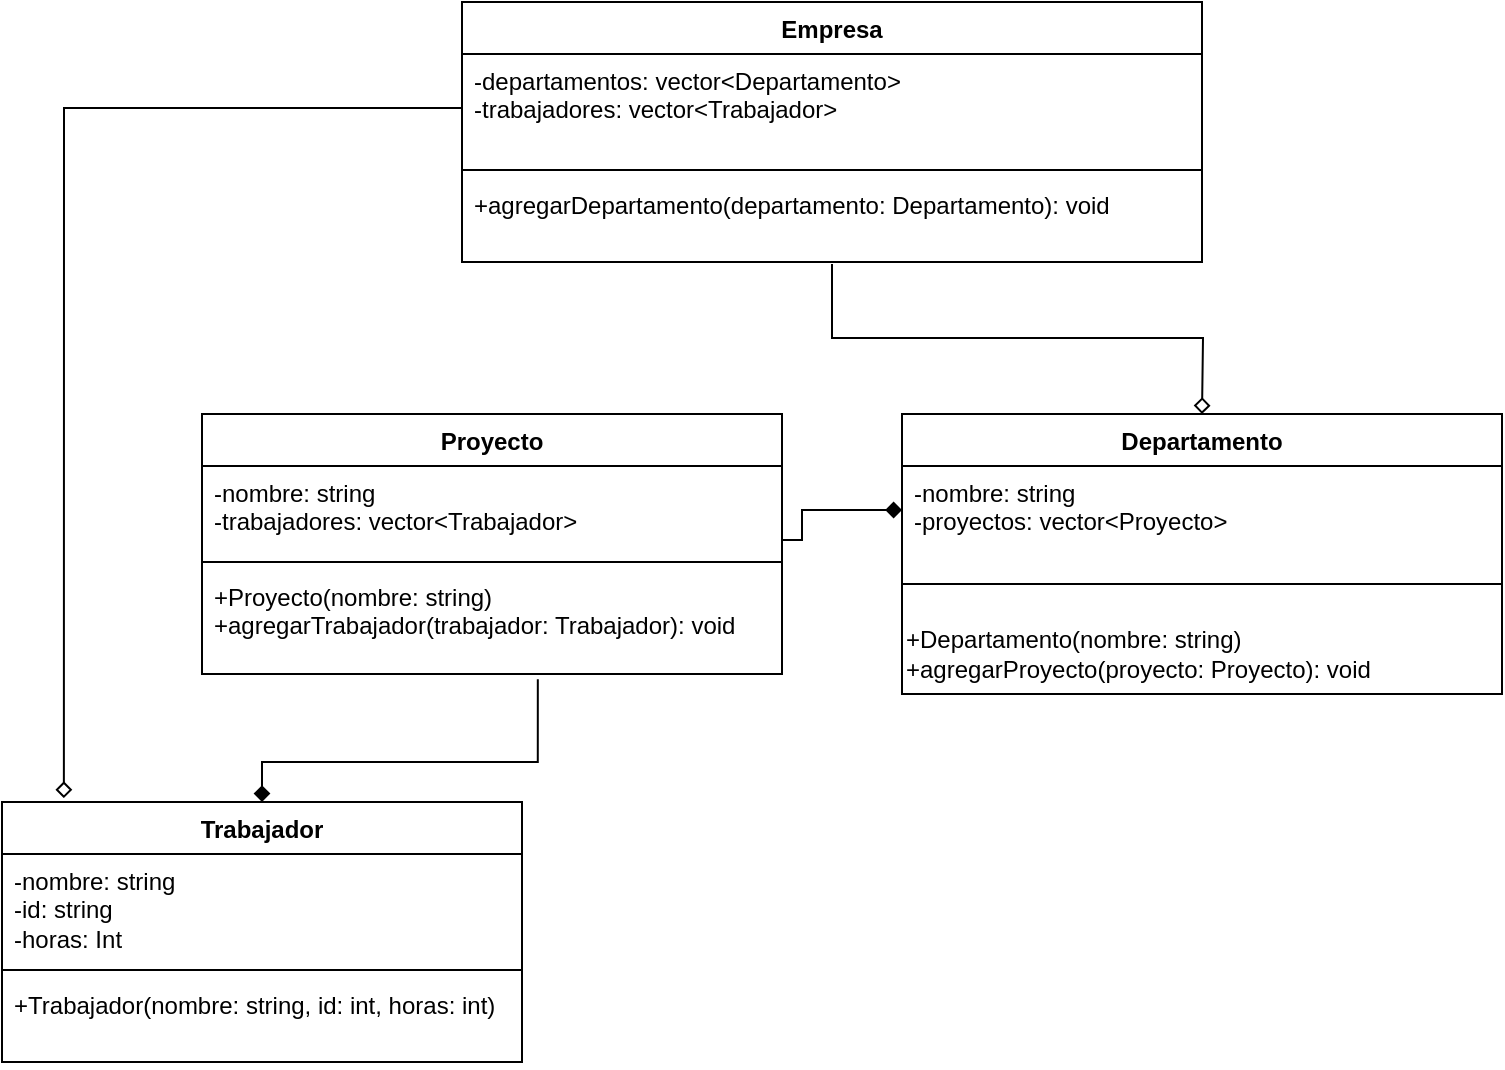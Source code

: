 <mxfile version="22.1.3" type="github">
  <diagram name="Página-1" id="XvALa5Gz_n9wog4R_w9N">
    <mxGraphModel dx="954" dy="647" grid="1" gridSize="10" guides="1" tooltips="1" connect="1" arrows="1" fold="1" page="1" pageScale="1" pageWidth="850" pageHeight="1100" math="0" shadow="0">
      <root>
        <mxCell id="0" />
        <mxCell id="1" parent="0" />
        <mxCell id="KPzzWik7wnVX-bGjjUEz-5" value="Empresa" style="swimlane;fontStyle=1;align=center;verticalAlign=top;childLayout=stackLayout;horizontal=1;startSize=26;horizontalStack=0;resizeParent=1;resizeParentMax=0;resizeLast=0;collapsible=1;marginBottom=0;whiteSpace=wrap;html=1;" parent="1" vertex="1">
          <mxGeometry x="360" y="120" width="370" height="130" as="geometry" />
        </mxCell>
        <mxCell id="KPzzWik7wnVX-bGjjUEz-6" value="-departamentos: vector&amp;lt;Departamento&amp;gt;&lt;br&gt;    -trabajadores: vector&amp;lt;Trabajador&amp;gt;" style="text;strokeColor=none;fillColor=none;align=left;verticalAlign=top;spacingLeft=4;spacingRight=4;overflow=hidden;rotatable=0;points=[[0,0.5],[1,0.5]];portConstraint=eastwest;whiteSpace=wrap;html=1;" parent="KPzzWik7wnVX-bGjjUEz-5" vertex="1">
          <mxGeometry y="26" width="370" height="54" as="geometry" />
        </mxCell>
        <mxCell id="KPzzWik7wnVX-bGjjUEz-7" value="" style="line;strokeWidth=1;fillColor=none;align=left;verticalAlign=middle;spacingTop=-1;spacingLeft=3;spacingRight=3;rotatable=0;labelPosition=right;points=[];portConstraint=eastwest;strokeColor=inherit;" parent="KPzzWik7wnVX-bGjjUEz-5" vertex="1">
          <mxGeometry y="80" width="370" height="8" as="geometry" />
        </mxCell>
        <mxCell id="KPzzWik7wnVX-bGjjUEz-8" value="+agregarDepartamento(departamento: Departamento): void" style="text;strokeColor=none;fillColor=none;align=left;verticalAlign=top;spacingLeft=4;spacingRight=4;overflow=hidden;rotatable=0;points=[[0,0.5],[1,0.5]];portConstraint=eastwest;whiteSpace=wrap;html=1;" parent="KPzzWik7wnVX-bGjjUEz-5" vertex="1">
          <mxGeometry y="88" width="370" height="42" as="geometry" />
        </mxCell>
        <mxCell id="KPzzWik7wnVX-bGjjUEz-9" value="Departamento" style="swimlane;fontStyle=1;align=center;verticalAlign=top;childLayout=stackLayout;horizontal=1;startSize=26;horizontalStack=0;resizeParent=1;resizeParentMax=0;resizeLast=0;collapsible=1;marginBottom=0;whiteSpace=wrap;html=1;" parent="1" vertex="1">
          <mxGeometry x="580" y="326" width="300" height="140" as="geometry" />
        </mxCell>
        <mxCell id="KPzzWik7wnVX-bGjjUEz-10" value="-nombre: string&lt;br&gt;    -proyectos: vector&amp;lt;Proyecto&amp;gt;&lt;br&gt;" style="text;strokeColor=none;fillColor=none;align=left;verticalAlign=top;spacingLeft=4;spacingRight=4;overflow=hidden;rotatable=0;points=[[0,0.5],[1,0.5]];portConstraint=eastwest;whiteSpace=wrap;html=1;" parent="KPzzWik7wnVX-bGjjUEz-9" vertex="1">
          <mxGeometry y="26" width="300" height="44" as="geometry" />
        </mxCell>
        <mxCell id="KPzzWik7wnVX-bGjjUEz-11" value="" style="line;strokeWidth=1;fillColor=none;align=left;verticalAlign=middle;spacingTop=-1;spacingLeft=3;spacingRight=3;rotatable=0;labelPosition=right;points=[];portConstraint=eastwest;strokeColor=inherit;" parent="KPzzWik7wnVX-bGjjUEz-9" vertex="1">
          <mxGeometry y="70" width="300" height="30" as="geometry" />
        </mxCell>
        <mxCell id="rA2MAlb1nhseHWj6w3qU-9" style="edgeStyle=none;rounded=0;orthogonalLoop=1;jettySize=auto;html=1;entryX=0;entryY=0.55;entryDx=0;entryDy=0;entryPerimeter=0;" edge="1" parent="KPzzWik7wnVX-bGjjUEz-9" source="rA2MAlb1nhseHWj6w3qU-7" target="rA2MAlb1nhseHWj6w3qU-7">
          <mxGeometry relative="1" as="geometry" />
        </mxCell>
        <mxCell id="rA2MAlb1nhseHWj6w3qU-7" value="&lt;div style=&quot;&quot;&gt;+Departamento(nombre: string)&lt;/div&gt;+agregarProyecto(proyecto: Proyecto): void" style="text;html=1;align=left;verticalAlign=middle;resizable=0;points=[];autosize=1;strokeColor=none;fillColor=none;" vertex="1" parent="KPzzWik7wnVX-bGjjUEz-9">
          <mxGeometry y="100" width="300" height="40" as="geometry" />
        </mxCell>
        <mxCell id="KPzzWik7wnVX-bGjjUEz-13" value="Proyecto" style="swimlane;fontStyle=1;align=center;verticalAlign=top;childLayout=stackLayout;horizontal=1;startSize=26;horizontalStack=0;resizeParent=1;resizeParentMax=0;resizeLast=0;collapsible=1;marginBottom=0;whiteSpace=wrap;html=1;" parent="1" vertex="1">
          <mxGeometry x="230" y="326" width="290" height="130" as="geometry" />
        </mxCell>
        <mxCell id="KPzzWik7wnVX-bGjjUEz-14" value="-nombre: string&lt;br&gt;    -trabajadores: vector&amp;lt;Trabajador&amp;gt;&lt;br&gt;" style="text;strokeColor=none;fillColor=none;align=left;verticalAlign=top;spacingLeft=4;spacingRight=4;overflow=hidden;rotatable=0;points=[[0,0.5],[1,0.5]];portConstraint=eastwest;whiteSpace=wrap;html=1;" parent="KPzzWik7wnVX-bGjjUEz-13" vertex="1">
          <mxGeometry y="26" width="290" height="44" as="geometry" />
        </mxCell>
        <mxCell id="KPzzWik7wnVX-bGjjUEz-15" value="" style="line;strokeWidth=1;fillColor=none;align=left;verticalAlign=middle;spacingTop=-1;spacingLeft=3;spacingRight=3;rotatable=0;labelPosition=right;points=[];portConstraint=eastwest;strokeColor=inherit;" parent="KPzzWik7wnVX-bGjjUEz-13" vertex="1">
          <mxGeometry y="70" width="290" height="8" as="geometry" />
        </mxCell>
        <mxCell id="KPzzWik7wnVX-bGjjUEz-16" value="+Proyecto(nombre: string)&lt;br/&gt;    +agregarTrabajador(trabajador: Trabajador): void" style="text;strokeColor=none;fillColor=none;align=left;verticalAlign=top;spacingLeft=4;spacingRight=4;overflow=hidden;rotatable=0;points=[[0,0.5],[1,0.5]];portConstraint=eastwest;whiteSpace=wrap;html=1;" parent="KPzzWik7wnVX-bGjjUEz-13" vertex="1">
          <mxGeometry y="78" width="290" height="52" as="geometry" />
        </mxCell>
        <mxCell id="KPzzWik7wnVX-bGjjUEz-37" style="edgeStyle=orthogonalEdgeStyle;rounded=0;orthogonalLoop=1;jettySize=auto;html=1;exitX=0.5;exitY=0;exitDx=0;exitDy=0;endArrow=none;endFill=0;entryX=0.579;entryY=1.05;entryDx=0;entryDy=0;entryPerimeter=0;startArrow=diamond;startFill=1;" parent="1" source="KPzzWik7wnVX-bGjjUEz-19" target="KPzzWik7wnVX-bGjjUEz-16" edge="1">
          <mxGeometry relative="1" as="geometry">
            <mxPoint x="320" y="460" as="targetPoint" />
            <Array as="points">
              <mxPoint x="260" y="500" />
              <mxPoint x="398" y="500" />
            </Array>
          </mxGeometry>
        </mxCell>
        <mxCell id="KPzzWik7wnVX-bGjjUEz-19" value="Trabajador" style="swimlane;fontStyle=1;align=center;verticalAlign=top;childLayout=stackLayout;horizontal=1;startSize=26;horizontalStack=0;resizeParent=1;resizeParentMax=0;resizeLast=0;collapsible=1;marginBottom=0;whiteSpace=wrap;html=1;" parent="1" vertex="1">
          <mxGeometry x="130" y="520" width="260" height="130" as="geometry" />
        </mxCell>
        <mxCell id="KPzzWik7wnVX-bGjjUEz-20" value="-nombre: string&amp;nbsp;&lt;br&gt;-id: string&lt;br&gt;-horas: Int" style="text;strokeColor=none;fillColor=none;align=left;verticalAlign=top;spacingLeft=4;spacingRight=4;overflow=hidden;rotatable=0;points=[[0,0.5],[1,0.5]];portConstraint=eastwest;whiteSpace=wrap;html=1;" parent="KPzzWik7wnVX-bGjjUEz-19" vertex="1">
          <mxGeometry y="26" width="260" height="54" as="geometry" />
        </mxCell>
        <mxCell id="KPzzWik7wnVX-bGjjUEz-21" value="" style="line;strokeWidth=1;fillColor=none;align=left;verticalAlign=middle;spacingTop=-1;spacingLeft=3;spacingRight=3;rotatable=0;labelPosition=right;points=[];portConstraint=eastwest;strokeColor=inherit;" parent="KPzzWik7wnVX-bGjjUEz-19" vertex="1">
          <mxGeometry y="80" width="260" height="8" as="geometry" />
        </mxCell>
        <mxCell id="KPzzWik7wnVX-bGjjUEz-22" value="+Trabajador(nombre: string, id: int, horas: int)" style="text;strokeColor=none;fillColor=none;align=left;verticalAlign=top;spacingLeft=4;spacingRight=4;overflow=hidden;rotatable=0;points=[[0,0.5],[1,0.5]];portConstraint=eastwest;whiteSpace=wrap;html=1;" parent="KPzzWik7wnVX-bGjjUEz-19" vertex="1">
          <mxGeometry y="88" width="260" height="42" as="geometry" />
        </mxCell>
        <mxCell id="KPzzWik7wnVX-bGjjUEz-38" style="edgeStyle=orthogonalEdgeStyle;rounded=0;orthogonalLoop=1;jettySize=auto;html=1;exitX=1;exitY=0.5;exitDx=0;exitDy=0;entryX=0;entryY=0.5;entryDx=0;entryDy=0;endArrow=diamond;endFill=1;" parent="1" source="KPzzWik7wnVX-bGjjUEz-14" target="KPzzWik7wnVX-bGjjUEz-10" edge="1">
          <mxGeometry relative="1" as="geometry">
            <Array as="points">
              <mxPoint x="530" y="389" />
              <mxPoint x="530" y="374" />
            </Array>
          </mxGeometry>
        </mxCell>
        <mxCell id="KPzzWik7wnVX-bGjjUEz-41" style="edgeStyle=orthogonalEdgeStyle;rounded=0;orthogonalLoop=1;jettySize=auto;html=1;entryX=0.5;entryY=1.024;entryDx=0;entryDy=0;endArrow=none;endFill=0;startArrow=diamond;startFill=0;entryPerimeter=0;" parent="1" target="KPzzWik7wnVX-bGjjUEz-8" edge="1">
          <mxGeometry relative="1" as="geometry">
            <mxPoint x="730" y="326" as="sourcePoint" />
          </mxGeometry>
        </mxCell>
        <mxCell id="rA2MAlb1nhseHWj6w3qU-5" style="edgeStyle=none;rounded=0;orthogonalLoop=1;jettySize=auto;html=1;exitX=0;exitY=0.5;exitDx=0;exitDy=0;entryX=0.119;entryY=-0.015;entryDx=0;entryDy=0;endArrow=diamond;endFill=0;entryPerimeter=0;" edge="1" parent="1" source="KPzzWik7wnVX-bGjjUEz-6" target="KPzzWik7wnVX-bGjjUEz-19">
          <mxGeometry relative="1" as="geometry">
            <mxPoint x="280" y="80" as="sourcePoint" />
            <mxPoint x="50" y="480" as="targetPoint" />
            <Array as="points">
              <mxPoint x="161" y="173" />
            </Array>
          </mxGeometry>
        </mxCell>
      </root>
    </mxGraphModel>
  </diagram>
</mxfile>
